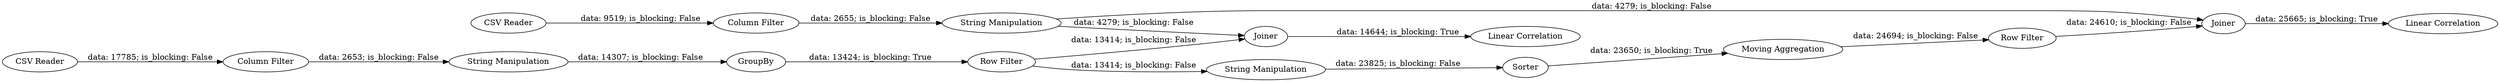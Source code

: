 digraph {
	"7795623087865025283_13" [label="Column Filter"]
	"7795623087865025283_21" [label=Joiner]
	"7795623087865025283_12" [label="Column Filter"]
	"7795623087865025283_23" [label="Row Filter"]
	"7795623087865025283_25" [label="Row Filter"]
	"7795623087865025283_17" [label="String Manipulation"]
	"7795623087865025283_15" [label=GroupBy]
	"7795623087865025283_24" [label=Sorter]
	"7795623087865025283_14" [label="String Manipulation"]
	"7795623087865025283_10" [label="CSV Reader"]
	"7795623087865025283_9" [label="Linear Correlation"]
	"7795623087865025283_20" [label="Moving Aggregation"]
	"7795623087865025283_18" [label="String Manipulation"]
	"7795623087865025283_22" [label="Linear Correlation"]
	"7795623087865025283_11" [label="CSV Reader"]
	"7795623087865025283_16" [label=Joiner]
	"7795623087865025283_16" -> "7795623087865025283_9" [label="data: 25665; is_blocking: True"]
	"7795623087865025283_10" -> "7795623087865025283_13" [label="data: 17785; is_blocking: False"]
	"7795623087865025283_23" -> "7795623087865025283_21" [label="data: 13414; is_blocking: False"]
	"7795623087865025283_18" -> "7795623087865025283_24" [label="data: 23825; is_blocking: False"]
	"7795623087865025283_20" -> "7795623087865025283_25" [label="data: 24694; is_blocking: False"]
	"7795623087865025283_24" -> "7795623087865025283_20" [label="data: 23650; is_blocking: True"]
	"7795623087865025283_11" -> "7795623087865025283_12" [label="data: 9519; is_blocking: False"]
	"7795623087865025283_21" -> "7795623087865025283_22" [label="data: 14644; is_blocking: True"]
	"7795623087865025283_14" -> "7795623087865025283_15" [label="data: 14307; is_blocking: False"]
	"7795623087865025283_23" -> "7795623087865025283_18" [label="data: 13414; is_blocking: False"]
	"7795623087865025283_13" -> "7795623087865025283_14" [label="data: 2653; is_blocking: False"]
	"7795623087865025283_17" -> "7795623087865025283_21" [label="data: 4279; is_blocking: False"]
	"7795623087865025283_12" -> "7795623087865025283_17" [label="data: 2655; is_blocking: False"]
	"7795623087865025283_17" -> "7795623087865025283_16" [label="data: 4279; is_blocking: False"]
	"7795623087865025283_25" -> "7795623087865025283_16" [label="data: 24610; is_blocking: False"]
	"7795623087865025283_15" -> "7795623087865025283_23" [label="data: 13424; is_blocking: True"]
	rankdir=LR
}

